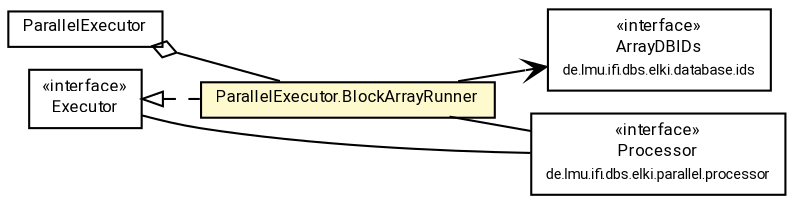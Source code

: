 #!/usr/local/bin/dot
#
# Class diagram 
# Generated by UMLGraph version R5_7_2-60-g0e99a6 (http://www.spinellis.gr/umlgraph/)
#

digraph G {
	graph [fontnames="svg"]
	edge [fontname="Roboto",fontsize=7,labelfontname="Roboto",labelfontsize=7,color="black"];
	node [fontname="Roboto",fontcolor="black",fontsize=8,shape=plaintext,margin=0,width=0,height=0];
	nodesep=0.15;
	ranksep=0.25;
	rankdir=LR;
	// de.lmu.ifi.dbs.elki.database.ids.ArrayDBIDs
	c7968251 [label=<<table title="de.lmu.ifi.dbs.elki.database.ids.ArrayDBIDs" border="0" cellborder="1" cellspacing="0" cellpadding="2" href="../database/ids/ArrayDBIDs.html" target="_parent">
		<tr><td><table border="0" cellspacing="0" cellpadding="1">
		<tr><td align="center" balign="center"> &#171;interface&#187; </td></tr>
		<tr><td align="center" balign="center"> <font face="Roboto">ArrayDBIDs</font> </td></tr>
		<tr><td align="center" balign="center"> <font face="Roboto" point-size="7.0">de.lmu.ifi.dbs.elki.database.ids</font> </td></tr>
		</table></td></tr>
		</table>>, URL="../database/ids/ArrayDBIDs.html"];
	// de.lmu.ifi.dbs.elki.parallel.ParallelExecutor
	c7968864 [label=<<table title="de.lmu.ifi.dbs.elki.parallel.ParallelExecutor" border="0" cellborder="1" cellspacing="0" cellpadding="2" href="ParallelExecutor.html" target="_parent">
		<tr><td><table border="0" cellspacing="0" cellpadding="1">
		<tr><td align="center" balign="center"> <font face="Roboto">ParallelExecutor</font> </td></tr>
		</table></td></tr>
		</table>>, URL="ParallelExecutor.html"];
	// de.lmu.ifi.dbs.elki.parallel.ParallelExecutor.BlockArrayRunner
	c7968865 [label=<<table title="de.lmu.ifi.dbs.elki.parallel.ParallelExecutor.BlockArrayRunner" border="0" cellborder="1" cellspacing="0" cellpadding="2" bgcolor="lemonChiffon" href="ParallelExecutor.BlockArrayRunner.html" target="_parent">
		<tr><td><table border="0" cellspacing="0" cellpadding="1">
		<tr><td align="center" balign="center"> <font face="Roboto">ParallelExecutor.BlockArrayRunner</font> </td></tr>
		</table></td></tr>
		</table>>, URL="ParallelExecutor.BlockArrayRunner.html"];
	// de.lmu.ifi.dbs.elki.parallel.processor.Processor
	c7968880 [label=<<table title="de.lmu.ifi.dbs.elki.parallel.processor.Processor" border="0" cellborder="1" cellspacing="0" cellpadding="2" href="processor/Processor.html" target="_parent">
		<tr><td><table border="0" cellspacing="0" cellpadding="1">
		<tr><td align="center" balign="center"> &#171;interface&#187; </td></tr>
		<tr><td align="center" balign="center"> <font face="Roboto">Processor</font> </td></tr>
		<tr><td align="center" balign="center"> <font face="Roboto" point-size="7.0">de.lmu.ifi.dbs.elki.parallel.processor</font> </td></tr>
		</table></td></tr>
		</table>>, URL="processor/Processor.html"];
	// de.lmu.ifi.dbs.elki.parallel.Executor
	c7968893 [label=<<table title="de.lmu.ifi.dbs.elki.parallel.Executor" border="0" cellborder="1" cellspacing="0" cellpadding="2" href="Executor.html" target="_parent">
		<tr><td><table border="0" cellspacing="0" cellpadding="1">
		<tr><td align="center" balign="center"> &#171;interface&#187; </td></tr>
		<tr><td align="center" balign="center"> <font face="Roboto">Executor</font> </td></tr>
		</table></td></tr>
		</table>>, URL="Executor.html"];
	// de.lmu.ifi.dbs.elki.parallel.ParallelExecutor has de.lmu.ifi.dbs.elki.parallel.ParallelExecutor.BlockArrayRunner
	c7968864 -> c7968865 [arrowhead=none,arrowtail=ediamond,dir=back,weight=4];
	// de.lmu.ifi.dbs.elki.parallel.ParallelExecutor.BlockArrayRunner implements de.lmu.ifi.dbs.elki.parallel.Executor
	c7968893 -> c7968865 [arrowtail=empty,style=dashed,dir=back,weight=9];
	// de.lmu.ifi.dbs.elki.parallel.ParallelExecutor.BlockArrayRunner assoc de.lmu.ifi.dbs.elki.parallel.processor.Processor
	c7968865 -> c7968880 [arrowhead=none,weight=2];
	// de.lmu.ifi.dbs.elki.parallel.Executor assoc de.lmu.ifi.dbs.elki.parallel.processor.Processor
	c7968893 -> c7968880 [arrowhead=none,weight=2];
	// de.lmu.ifi.dbs.elki.parallel.ParallelExecutor.BlockArrayRunner navassoc de.lmu.ifi.dbs.elki.database.ids.ArrayDBIDs
	c7968865 -> c7968251 [arrowhead=open,weight=1];
}

